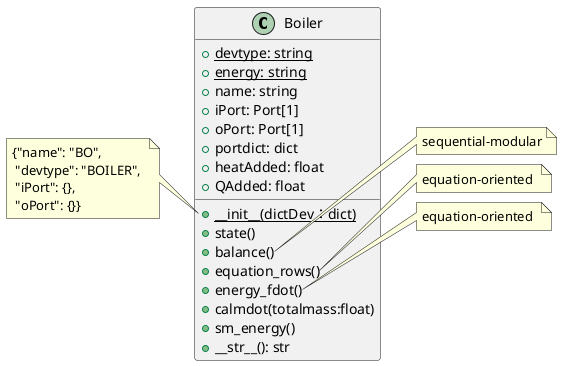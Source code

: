 @startuml
class Boiler{
    + {static} devtype: string 
    + {static} energy: string
    + name: string 
    + iPort: Port[1]
    + oPort: Port[1]
    + portdict: dict
    + heatAdded: float  
    + QAdded: float 
    + {static} __init__(dictDev：dict)
    + state()
    + balance()
    + equation_rows()
    + energy_fdot()
    + calmdot(totalmass:float)
    + sm_energy()
    +__str__(): str
}
note right of Boiler::balance
    sequential-modular
end note
note right of Boiler::equation_rows
    equation-oriented 
end note
note right of Boiler::energy_fdot
    equation-oriented 
end note
note left of Boiler::__init__(dictDev：dict)
    {"name": "BO",
     "devtype": "BOILER", 
     "iPort": {},
     "oPort": {}}
end note

@enduml